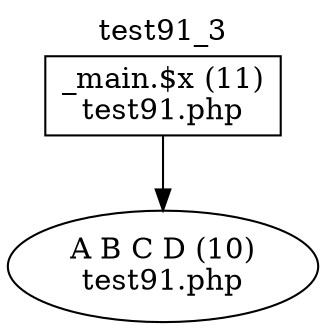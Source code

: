 digraph cfg {
  label="test91_3";
  labelloc=t;
  n1 [shape=box, label="_main.$x (11)\ntest91.php"];
  n2 [shape=ellipse, label="A B C D (10)\ntest91.php"];
  n1 -> n2;
}
